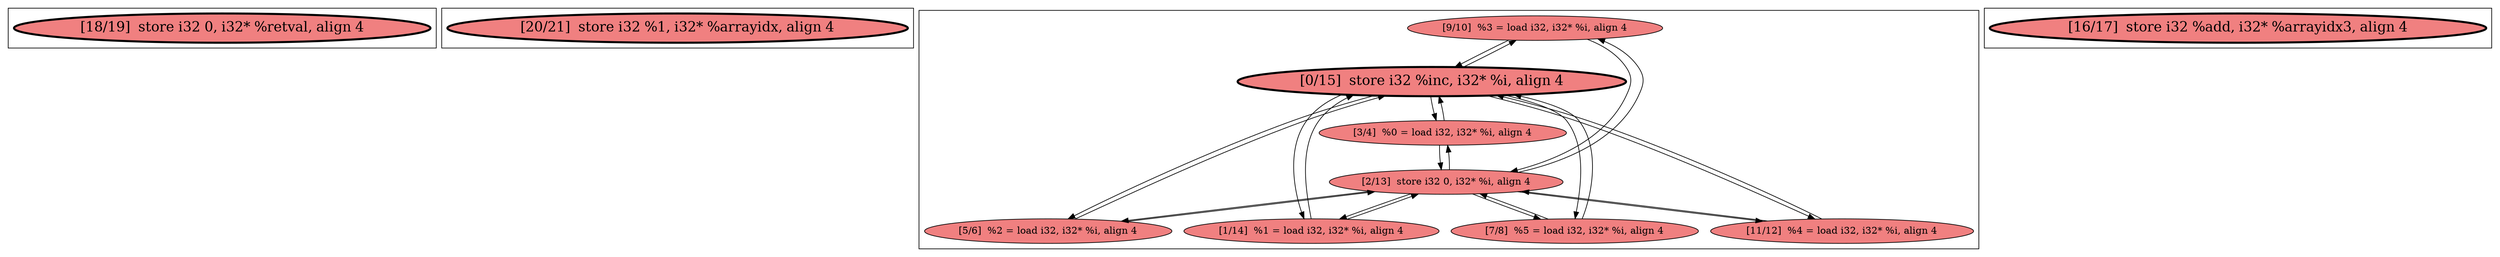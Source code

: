 
digraph G {





subgraph cluster3 {


node36 [penwidth=3.0,fontsize=20,fillcolor=lightcoral,label="[18/19]  store i32 0, i32* %retval, align 4",shape=ellipse,style=filled ]



}

subgraph cluster2 {


node35 [penwidth=3.0,fontsize=20,fillcolor=lightcoral,label="[20/21]  store i32 %1, i32* %arrayidx, align 4",shape=ellipse,style=filled ]



}

subgraph cluster0 {


node27 [fillcolor=lightcoral,label="[9/10]  %3 = load i32, i32* %i, align 4",shape=ellipse,style=filled ]
node26 [fillcolor=lightcoral,label="[11/12]  %4 = load i32, i32* %i, align 4",shape=ellipse,style=filled ]
node32 [fillcolor=lightcoral,label="[5/6]  %2 = load i32, i32* %i, align 4",shape=ellipse,style=filled ]
node30 [fillcolor=lightcoral,label="[1/14]  %1 = load i32, i32* %i, align 4",shape=ellipse,style=filled ]
node28 [penwidth=3.0,fontsize=20,fillcolor=lightcoral,label="[0/15]  store i32 %inc, i32* %i, align 4",shape=ellipse,style=filled ]
node33 [fillcolor=lightcoral,label="[7/8]  %5 = load i32, i32* %i, align 4",shape=ellipse,style=filled ]
node29 [fillcolor=lightcoral,label="[2/13]  store i32 0, i32* %i, align 4",shape=ellipse,style=filled ]
node31 [fillcolor=lightcoral,label="[3/4]  %0 = load i32, i32* %i, align 4",shape=ellipse,style=filled ]

node29->node31 [ ]
node31->node29 [ ]
node32->node29 [ ]
node30->node28 [ ]
node28->node27 [ ]
node33->node29 [ ]
node29->node32 [ ]
node29->node27 [ ]
node29->node33 [ ]
node30->node29 [ ]
node28->node30 [ ]
node26->node28 [ ]
node27->node29 [ ]
node31->node28 [ ]
node27->node28 [ ]
node26->node29 [ ]
node28->node26 [ ]
node28->node31 [ ]
node32->node28 [ ]
node29->node30 [ ]
node28->node32 [ ]
node33->node28 [ ]
node29->node26 [ ]
node28->node33 [ ]


}

subgraph cluster1 {


node34 [penwidth=3.0,fontsize=20,fillcolor=lightcoral,label="[16/17]  store i32 %add, i32* %arrayidx3, align 4",shape=ellipse,style=filled ]



}

}
